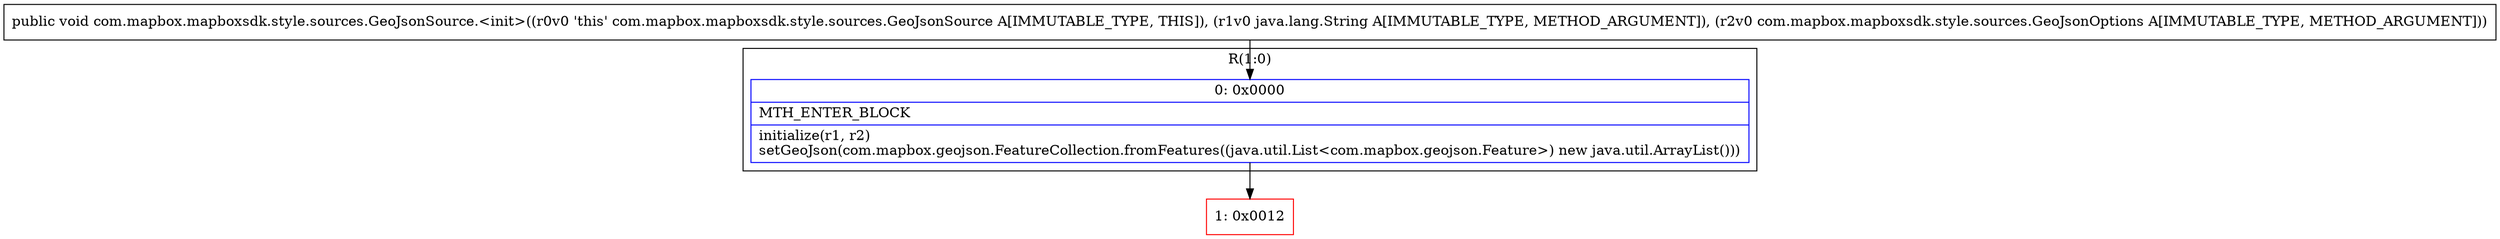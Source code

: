digraph "CFG forcom.mapbox.mapboxsdk.style.sources.GeoJsonSource.\<init\>(Ljava\/lang\/String;Lcom\/mapbox\/mapboxsdk\/style\/sources\/GeoJsonOptions;)V" {
subgraph cluster_Region_618300499 {
label = "R(1:0)";
node [shape=record,color=blue];
Node_0 [shape=record,label="{0\:\ 0x0000|MTH_ENTER_BLOCK\l|initialize(r1, r2)\lsetGeoJson(com.mapbox.geojson.FeatureCollection.fromFeatures((java.util.List\<com.mapbox.geojson.Feature\>) new java.util.ArrayList()))\l}"];
}
Node_1 [shape=record,color=red,label="{1\:\ 0x0012}"];
MethodNode[shape=record,label="{public void com.mapbox.mapboxsdk.style.sources.GeoJsonSource.\<init\>((r0v0 'this' com.mapbox.mapboxsdk.style.sources.GeoJsonSource A[IMMUTABLE_TYPE, THIS]), (r1v0 java.lang.String A[IMMUTABLE_TYPE, METHOD_ARGUMENT]), (r2v0 com.mapbox.mapboxsdk.style.sources.GeoJsonOptions A[IMMUTABLE_TYPE, METHOD_ARGUMENT])) }"];
MethodNode -> Node_0;
Node_0 -> Node_1;
}

